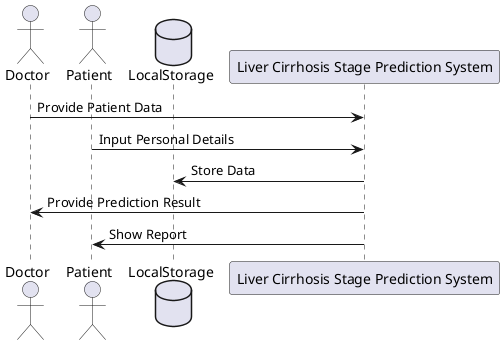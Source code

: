 @startuml
actor Doctor
actor Patient
database LocalStorage

Doctor -> "Liver Cirrhosis Stage Prediction System": Provide Patient Data
Patient -> "Liver Cirrhosis Stage Prediction System": Input Personal Details

"Liver Cirrhosis Stage Prediction System" -> LocalStorage: Store Data
"Liver Cirrhosis Stage Prediction System" -> Doctor: Provide Prediction Result
"Liver Cirrhosis Stage Prediction System" -> Patient: Show Report

@enduml
